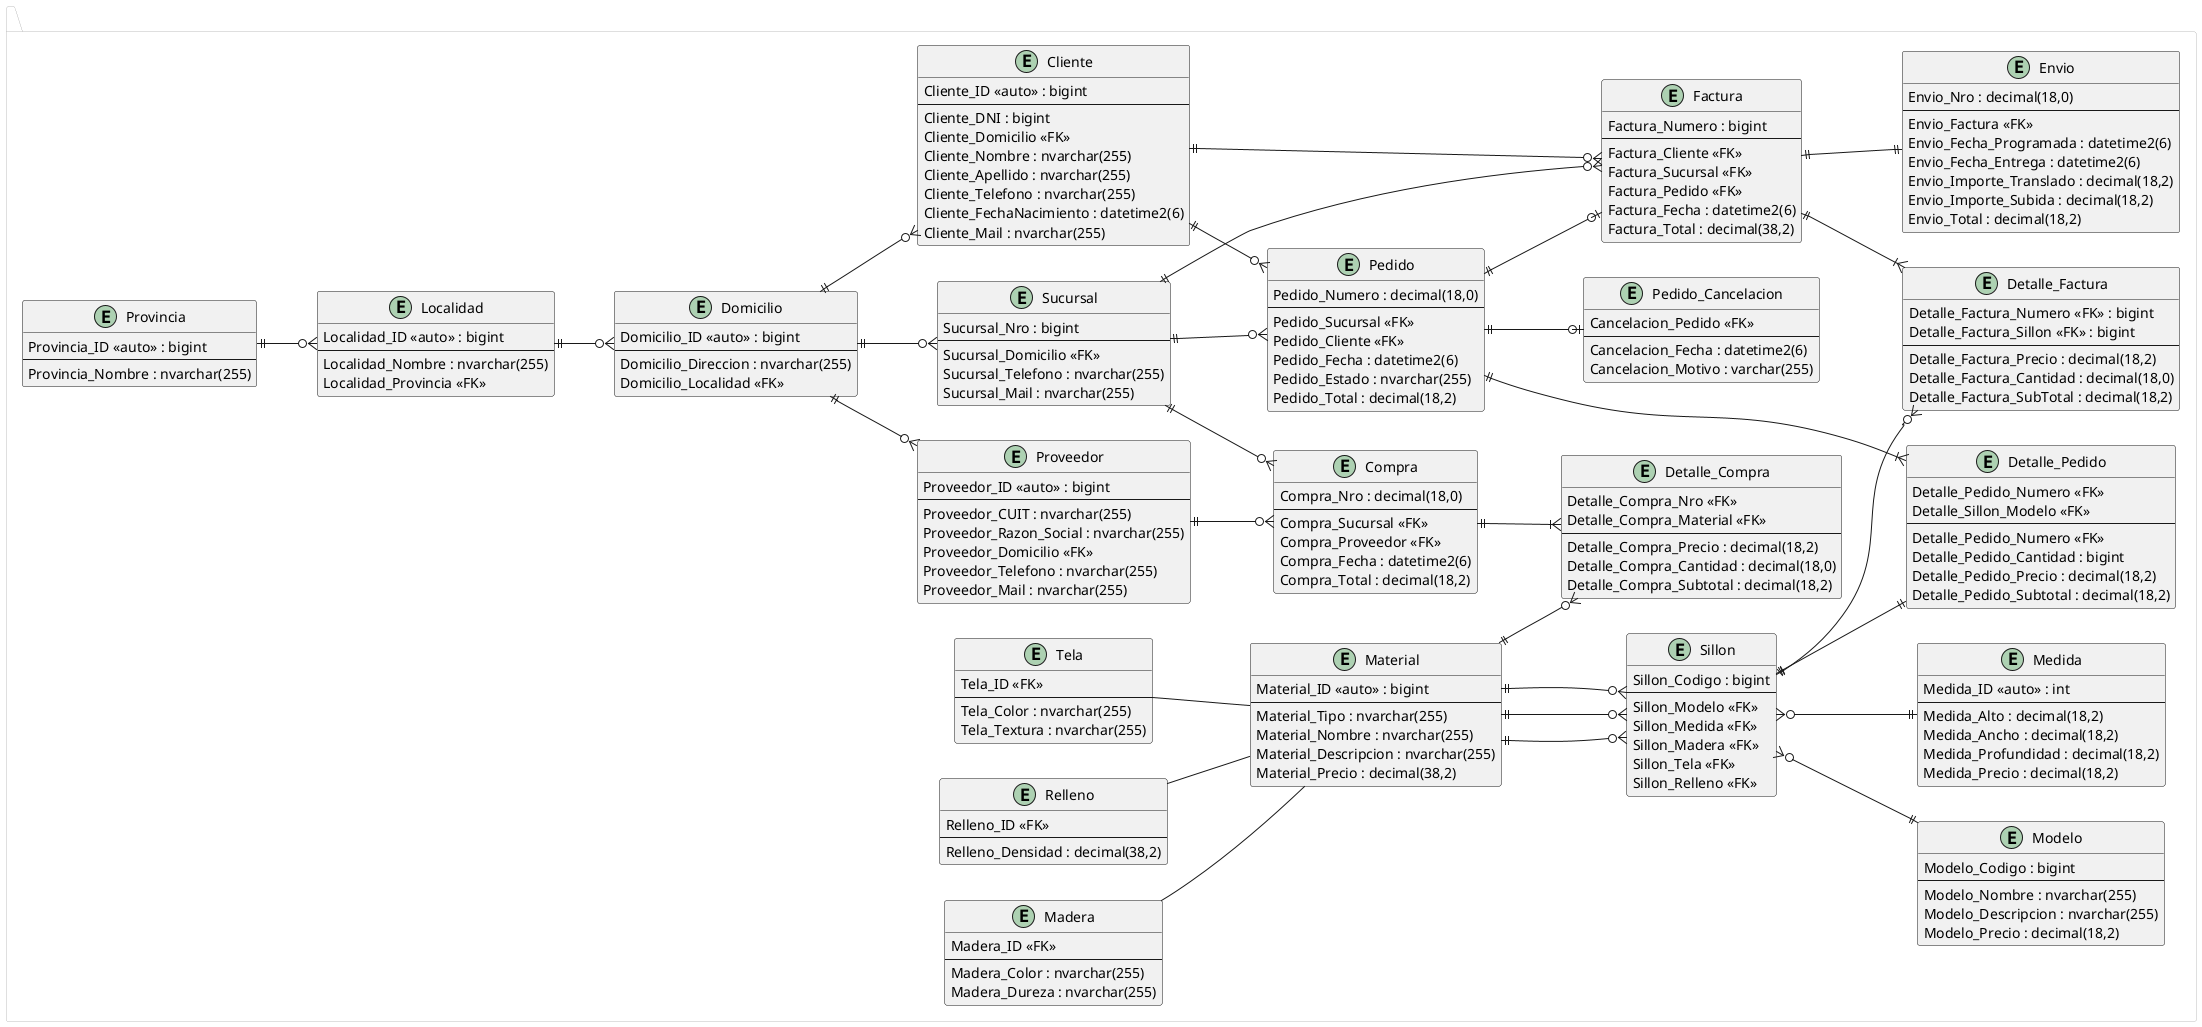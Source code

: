 @startuml DER
' Orientación y estilo
left to right direction
hide methods
skinparam shadowing false
skinparam packageBorderThickness 0
skinparam package {
  fontColor blue
  stereotypeFontColor red
}
'=============================
' Paquetes de Dimensiones
'=============================
package " " {
  entity Provincia {
    Provincia_ID <<auto>> : bigint
    --
    Provincia_Nombre : nvarchar(255)
  }

  entity Localidad {
    Localidad_ID <<auto>> : bigint
    --
    Localidad_Nombre : nvarchar(255)
    Localidad_Provincia <<FK>>
  }

  entity Domicilio {
    Domicilio_ID <<auto>> : bigint
    --
    Domicilio_Direccion : nvarchar(255)
    Domicilio_Localidad <<FK>>
  }

  Provincia ||--o{ Localidad
  Localidad ||--o{ Domicilio
}

package " " {
  entity Modelo {
    Modelo_Codigo : bigint
    --
    Modelo_Nombre : nvarchar(255)
    Modelo_Descripcion : nvarchar(255)
    Modelo_Precio : decimal(18,2)
  }

  entity Medida {
    Medida_ID <<auto>> : int
    --
    Medida_Alto : decimal(18,2)
    Medida_Ancho : decimal(18,2)
    Medida_Profundidad : decimal(18,2)
    Medida_Precio : decimal(18,2)
  }

  entity Material {
    Material_ID <<auto>> : bigint
    --
    Material_Tipo : nvarchar(255)
    Material_Nombre : nvarchar(255)
    Material_Descripcion : nvarchar(255)
    Material_Precio : decimal(38,2)
  }

  entity Tela {
    Tela_ID <<FK>>
    --
    Tela_Color : nvarchar(255)
    Tela_Textura : nvarchar(255)
  }

  entity Relleno {
    Relleno_ID <<FK>>
    --
    Relleno_Densidad : decimal(38,2)
  }

  entity Madera {
    Madera_ID <<FK>>
    --
    Madera_Color : nvarchar(255)
    Madera_Dureza : nvarchar(255)
  }

  entity Sillon {
    Sillon_Codigo : bigint
    --
    Sillon_Modelo <<FK>>
    Sillon_Medida <<FK>>
    Sillon_Madera <<FK>>
    Sillon_Tela <<FK>>
    Sillon_Relleno <<FK>>
  }


  Sillon    }o--|| Modelo
  Sillon    }o--|| Medida
  Tela  -- Material
  Relleno  -- Material
  Madera  -- Material
  Material  ||--o{ Sillon
  Material  ||--o{ Sillon
  Material  ||--o{ Sillon
}

package " " {
  entity Cliente {
    Cliente_ID <<auto>> : bigint
    --
    Cliente_DNI : bigint
    Cliente_Domicilio <<FK>>
    Cliente_Nombre : nvarchar(255)
    Cliente_Apellido : nvarchar(255)
    Cliente_Telefono : nvarchar(255)
    Cliente_FechaNacimiento : datetime2(6)
    Cliente_Mail : nvarchar(255)
  }

  entity Proveedor {
    Proveedor_ID <<auto>> : bigint
    --
    Proveedor_CUIT : nvarchar(255)
    Proveedor_Razon_Social : nvarchar(255)
    Proveedor_Domicilio <<FK>>
    Proveedor_Telefono : nvarchar(255)
    Proveedor_Mail : nvarchar(255)
  }

  entity Sucursal {
    Sucursal_Nro : bigint
    --
    Sucursal_Domicilio <<FK>>
    Sucursal_Telefono : nvarchar(255)
    Sucursal_Mail : nvarchar(255)
  }

  Domicilio ||--o{ Cliente
  Domicilio ||--o{ Proveedor
  Domicilio ||--o{ Sucursal
}

package " " {
  entity Compra {
    Compra_Nro : decimal(18,0)
    --
    Compra_Sucursal <<FK>>
    Compra_Proveedor <<FK>>
    Compra_Fecha : datetime2(6)
    Compra_Total : decimal(18,2)
  }
  entity Detalle_Compra {
    Detalle_Compra_Nro <<FK>>
    Detalle_Compra_Material <<FK>>
    --
    Detalle_Compra_Precio : decimal(18,2)
    Detalle_Compra_Cantidad : decimal(18,0)
    Detalle_Compra_Subtotal : decimal(18,2)
  }

  Proveedor ||--o{ Compra
  Sucursal  ||--o{ Compra
  Compra    ||--|{ Detalle_Compra
  Material  ||--o{ Detalle_Compra
}

package " " {
  entity Pedido {
    Pedido_Numero : decimal(18,0)
    --
    Pedido_Sucursal <<FK>>
    Pedido_Cliente <<FK>>
    Pedido_Fecha : datetime2(6)
    Pedido_Estado : nvarchar(255)
    Pedido_Total : decimal(18,2)
  }
  entity Detalle_Pedido {
    Detalle_Pedido_Numero <<FK>>
    Detalle_Sillon_Modelo <<FK>>
    --
    Detalle_Pedido_Numero <<FK>>
    Detalle_Pedido_Cantidad : bigint
    Detalle_Pedido_Precio : decimal(18,2)
    Detalle_Pedido_Subtotal : decimal(18,2)
  }
  entity Pedido_Cancelacion {
    Cancelacion_Pedido <<FK>>
    --
    Cancelacion_Fecha : datetime2(6)
    Cancelacion_Motivo : varchar(255)
  }

  Cliente ||--o{ Pedido
  Sucursal ||--o{ Pedido
  Pedido   ||--|{ Detalle_Pedido
  Sillon   ||--|| Detalle_Pedido
  Pedido   ||--o| Pedido_Cancelacion
}

package " " {
  entity Factura {
    Factura_Numero : bigint
    --
    Factura_Cliente <<FK>>
    Factura_Sucursal <<FK>>
    Factura_Pedido <<FK>>
    Factura_Fecha : datetime2(6)
    Factura_Total : decimal(38,2)
  }
  entity Detalle_Factura {
    Detalle_Factura_Numero <<FK>> : bigint
    Detalle_Factura_Sillon <<FK>> : bigint
    --
    Detalle_Factura_Precio : decimal(18,2)
    Detalle_Factura_Cantidad : decimal(18,0)
    Detalle_Factura_SubTotal : decimal(18,2)
  }
  entity Envio {
    Envio_Nro : decimal(18,0)
    --
    Envio_Factura <<FK>>
    Envio_Fecha_Programada : datetime2(6)
    Envio_Fecha_Entrega : datetime2(6)
    Envio_Importe_Translado : decimal(18,2)
    Envio_Importe_Subida : decimal(18,2)
    Envio_Total : decimal(18,2)
  }

  Cliente ||--o{ Factura
  Sucursal ||--o{ Factura
  Pedido   ||--o| Factura
  Factura  ||--|{ Detalle_Factura
  Sillon   ||--o{ Detalle_Factura
  Factura  ||--|| Envio
}

@enduml